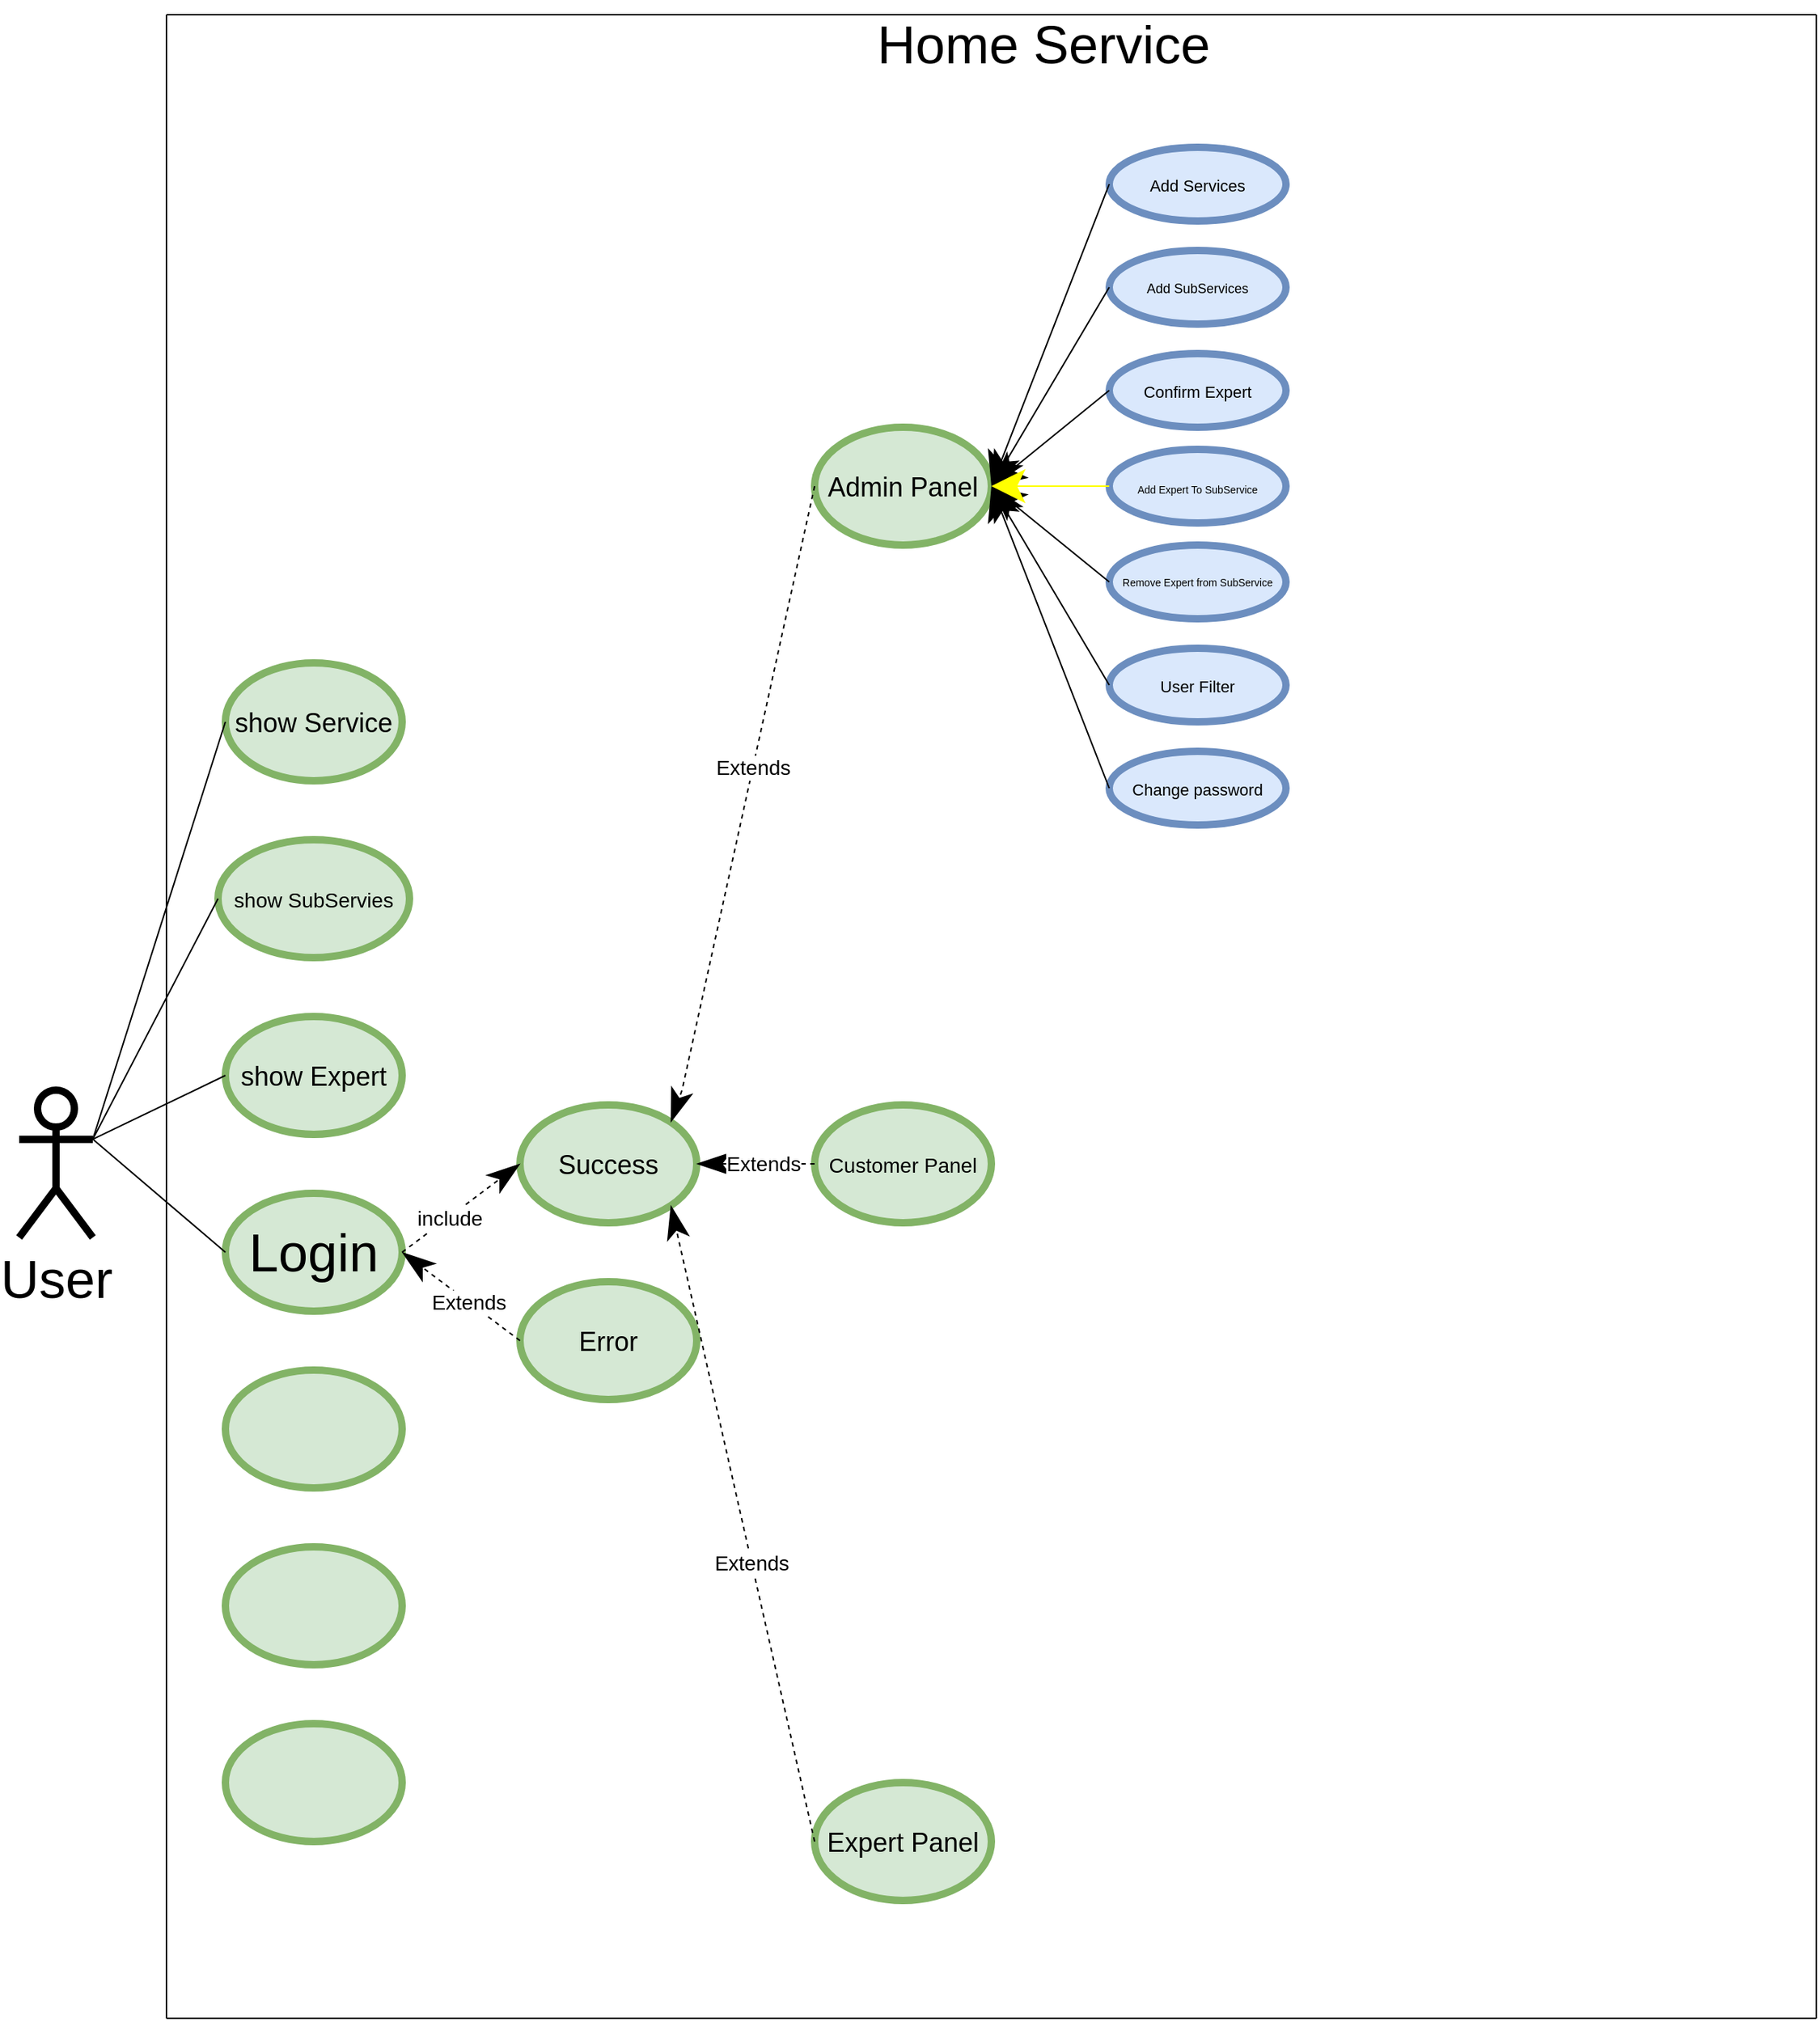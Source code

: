 <mxfile version="20.0.3" type="device"><diagram id="f6AsfoAjCriWeWgrStao" name="Page-1"><mxGraphModel dx="3220" dy="2547" grid="1" gridSize="10" guides="1" tooltips="1" connect="1" arrows="1" fold="1" page="1" pageScale="1" pageWidth="850" pageHeight="1100" math="0" shadow="0"><root><mxCell id="0"/><mxCell id="1" parent="0"/><mxCell id="b14vAT9c3dfX-ZQvwFD8-1" value="" style="endArrow=none;html=1;rounded=0;" edge="1" parent="1"><mxGeometry width="50" height="50" relative="1" as="geometry"><mxPoint y="-160" as="sourcePoint"/><mxPoint x="1120" y="-160" as="targetPoint"/></mxGeometry></mxCell><mxCell id="b14vAT9c3dfX-ZQvwFD8-2" value="" style="endArrow=none;html=1;rounded=0;" edge="1" parent="1"><mxGeometry width="50" height="50" relative="1" as="geometry"><mxPoint y="-160" as="sourcePoint"/><mxPoint y="1200" as="targetPoint"/></mxGeometry></mxCell><mxCell id="b14vAT9c3dfX-ZQvwFD8-3" value="" style="endArrow=none;html=1;rounded=0;" edge="1" parent="1"><mxGeometry width="50" height="50" relative="1" as="geometry"><mxPoint y="1200" as="sourcePoint"/><mxPoint x="1120" y="1200" as="targetPoint"/></mxGeometry></mxCell><mxCell id="b14vAT9c3dfX-ZQvwFD8-4" value="" style="endArrow=none;html=1;rounded=0;" edge="1" parent="1"><mxGeometry width="50" height="50" relative="1" as="geometry"><mxPoint x="1120" y="1200" as="sourcePoint"/><mxPoint x="1120" y="-160" as="targetPoint"/></mxGeometry></mxCell><mxCell id="b14vAT9c3dfX-ZQvwFD8-5" value="&lt;font style=&quot;font-size: 36px;&quot;&gt;Home Service&lt;/font&gt;" style="text;html=1;align=center;verticalAlign=middle;resizable=0;points=[];autosize=1;strokeColor=none;fillColor=none;" vertex="1" parent="1"><mxGeometry x="470" y="-170" width="250" height="60" as="geometry"/></mxCell><mxCell id="b14vAT9c3dfX-ZQvwFD8-6" value="User" style="shape=umlActor;verticalLabelPosition=bottom;verticalAlign=top;html=1;outlineConnect=0;fontSize=36;strokeWidth=5;" vertex="1" parent="1"><mxGeometry x="-100" y="570" width="50" height="100" as="geometry"/></mxCell><mxCell id="b14vAT9c3dfX-ZQvwFD8-8" value="&lt;font style=&quot;font-size: 18px; line-height: 10;&quot;&gt;show Service&lt;/font&gt;" style="ellipse;whiteSpace=wrap;html=1;fontSize=36;strokeWidth=5;fillColor=#d5e8d4;strokeColor=#82b366;" vertex="1" parent="1"><mxGeometry x="40" y="280" width="120" height="80" as="geometry"/></mxCell><mxCell id="b14vAT9c3dfX-ZQvwFD8-9" value="&lt;font style=&quot;font-size: 14px; line-height: 10;&quot;&gt;show SubServies&lt;/font&gt;" style="ellipse;whiteSpace=wrap;html=1;fontSize=36;strokeWidth=5;fillColor=#d5e8d4;strokeColor=#82b366;" vertex="1" parent="1"><mxGeometry x="35" y="400" width="130" height="80" as="geometry"/></mxCell><mxCell id="b14vAT9c3dfX-ZQvwFD8-10" value="&lt;font style=&quot;font-size: 18px; line-height: 10;&quot;&gt;show Expert&lt;/font&gt;" style="ellipse;whiteSpace=wrap;html=1;fontSize=36;strokeWidth=5;fillColor=#d5e8d4;strokeColor=#82b366;" vertex="1" parent="1"><mxGeometry x="40" y="520" width="120" height="80" as="geometry"/></mxCell><mxCell id="b14vAT9c3dfX-ZQvwFD8-11" value="&lt;p style=&quot;line-height: 10;&quot;&gt;Login&lt;/p&gt;" style="ellipse;whiteSpace=wrap;html=1;fontSize=36;strokeWidth=5;fillColor=#d5e8d4;strokeColor=#82b366;" vertex="1" parent="1"><mxGeometry x="40" y="640" width="120" height="80" as="geometry"/></mxCell><mxCell id="b14vAT9c3dfX-ZQvwFD8-12" value="" style="ellipse;whiteSpace=wrap;html=1;fontSize=36;strokeWidth=5;fillColor=#d5e8d4;strokeColor=#82b366;" vertex="1" parent="1"><mxGeometry x="40" y="760" width="120" height="80" as="geometry"/></mxCell><mxCell id="b14vAT9c3dfX-ZQvwFD8-13" value="" style="ellipse;whiteSpace=wrap;html=1;fontSize=36;strokeWidth=5;fillColor=#d5e8d4;strokeColor=#82b366;" vertex="1" parent="1"><mxGeometry x="40" y="880" width="120" height="80" as="geometry"/></mxCell><mxCell id="b14vAT9c3dfX-ZQvwFD8-14" value="" style="ellipse;whiteSpace=wrap;html=1;fontSize=36;strokeWidth=5;fillColor=#d5e8d4;strokeColor=#82b366;" vertex="1" parent="1"><mxGeometry x="40" y="1000" width="120" height="80" as="geometry"/></mxCell><mxCell id="b14vAT9c3dfX-ZQvwFD8-15" value="&lt;font style=&quot;font-size: 18px; line-height: 10;&quot;&gt;Success&lt;/font&gt;" style="ellipse;whiteSpace=wrap;html=1;fontSize=36;strokeWidth=5;fillColor=#d5e8d4;strokeColor=#82b366;" vertex="1" parent="1"><mxGeometry x="240" y="580" width="120" height="80" as="geometry"/></mxCell><mxCell id="b14vAT9c3dfX-ZQvwFD8-16" value="&lt;font style=&quot;font-size: 18px; line-height: 10;&quot;&gt;Error&lt;/font&gt;" style="ellipse;whiteSpace=wrap;html=1;fontSize=36;strokeWidth=5;fillColor=#d5e8d4;strokeColor=#82b366;" vertex="1" parent="1"><mxGeometry x="240" y="700" width="120" height="80" as="geometry"/></mxCell><mxCell id="b14vAT9c3dfX-ZQvwFD8-17" value="" style="endArrow=classicThin;dashed=1;html=1;rounded=0;fontSize=32;exitX=1;exitY=0.5;exitDx=0;exitDy=0;entryX=0;entryY=0.5;entryDx=0;entryDy=0;verticalAlign=middle;endFill=1;startSize=2;endSize=20;" edge="1" parent="1" source="b14vAT9c3dfX-ZQvwFD8-11" target="b14vAT9c3dfX-ZQvwFD8-15"><mxGeometry width="50" height="50" relative="1" as="geometry"><mxPoint x="180" y="630" as="sourcePoint"/><mxPoint x="230" y="580" as="targetPoint"/></mxGeometry></mxCell><mxCell id="b14vAT9c3dfX-ZQvwFD8-31" value="include" style="edgeLabel;html=1;align=center;verticalAlign=middle;resizable=0;points=[];fontSize=14;" vertex="1" connectable="0" parent="b14vAT9c3dfX-ZQvwFD8-17"><mxGeometry x="-0.209" relative="1" as="geometry"><mxPoint as="offset"/></mxGeometry></mxCell><mxCell id="b14vAT9c3dfX-ZQvwFD8-19" value="" style="endArrow=classicThin;dashed=1;html=1;rounded=0;fontSize=32;verticalAlign=middle;endFill=1;startSize=2;endSize=20;exitX=0;exitY=0.5;exitDx=0;exitDy=0;" edge="1" parent="1" source="b14vAT9c3dfX-ZQvwFD8-16"><mxGeometry width="50" height="50" relative="1" as="geometry"><mxPoint x="210" y="740" as="sourcePoint"/><mxPoint x="160" y="680" as="targetPoint"/><Array as="points"/></mxGeometry></mxCell><mxCell id="b14vAT9c3dfX-ZQvwFD8-32" value="Extends" style="edgeLabel;html=1;align=center;verticalAlign=middle;resizable=0;points=[];fontSize=14;" vertex="1" connectable="0" parent="b14vAT9c3dfX-ZQvwFD8-19"><mxGeometry x="-0.12" relative="1" as="geometry"><mxPoint as="offset"/></mxGeometry></mxCell><mxCell id="b14vAT9c3dfX-ZQvwFD8-21" value="" style="endArrow=none;html=1;rounded=0;fontSize=32;startSize=2;endSize=20;entryX=0;entryY=0.5;entryDx=0;entryDy=0;exitX=1;exitY=0.333;exitDx=0;exitDy=0;exitPerimeter=0;" edge="1" parent="1" source="b14vAT9c3dfX-ZQvwFD8-6" target="b14vAT9c3dfX-ZQvwFD8-8"><mxGeometry width="50" height="50" relative="1" as="geometry"><mxPoint x="-200" y="450" as="sourcePoint"/><mxPoint x="-150" y="400" as="targetPoint"/></mxGeometry></mxCell><mxCell id="b14vAT9c3dfX-ZQvwFD8-22" value="" style="endArrow=none;html=1;rounded=0;fontSize=32;startSize=2;endSize=20;exitX=1;exitY=0.333;exitDx=0;exitDy=0;exitPerimeter=0;entryX=0;entryY=0.5;entryDx=0;entryDy=0;" edge="1" parent="1" source="b14vAT9c3dfX-ZQvwFD8-6" target="b14vAT9c3dfX-ZQvwFD8-9"><mxGeometry width="50" height="50" relative="1" as="geometry"><mxPoint x="-200" y="450" as="sourcePoint"/><mxPoint x="-150" y="400" as="targetPoint"/></mxGeometry></mxCell><mxCell id="b14vAT9c3dfX-ZQvwFD8-23" value="" style="endArrow=none;html=1;rounded=0;fontSize=32;startSize=2;endSize=20;exitX=1;exitY=0.333;exitDx=0;exitDy=0;exitPerimeter=0;entryX=0;entryY=0.5;entryDx=0;entryDy=0;" edge="1" parent="1" source="b14vAT9c3dfX-ZQvwFD8-6" target="b14vAT9c3dfX-ZQvwFD8-10"><mxGeometry width="50" height="50" relative="1" as="geometry"><mxPoint x="-200" y="450" as="sourcePoint"/><mxPoint x="-150" y="400" as="targetPoint"/></mxGeometry></mxCell><mxCell id="b14vAT9c3dfX-ZQvwFD8-24" value="" style="endArrow=none;html=1;rounded=0;fontSize=32;startSize=2;endSize=20;exitX=1;exitY=0.333;exitDx=0;exitDy=0;exitPerimeter=0;entryX=0;entryY=0.5;entryDx=0;entryDy=0;" edge="1" parent="1" source="b14vAT9c3dfX-ZQvwFD8-6" target="b14vAT9c3dfX-ZQvwFD8-11"><mxGeometry width="50" height="50" relative="1" as="geometry"><mxPoint x="-200" y="450" as="sourcePoint"/><mxPoint x="-150" y="400" as="targetPoint"/></mxGeometry></mxCell><mxCell id="b14vAT9c3dfX-ZQvwFD8-25" value="&lt;font style=&quot;font-size: 14px; line-height: 10;&quot;&gt;Customer Panel&lt;/font&gt;" style="ellipse;whiteSpace=wrap;html=1;fontSize=36;strokeWidth=5;fillColor=#d5e8d4;strokeColor=#82b366;" vertex="1" parent="1"><mxGeometry x="440" y="580" width="120" height="80" as="geometry"/></mxCell><mxCell id="b14vAT9c3dfX-ZQvwFD8-26" value="&lt;font style=&quot;font-size: 18px; line-height: 10;&quot;&gt;Admin Panel&lt;/font&gt;" style="ellipse;whiteSpace=wrap;html=1;fontSize=36;strokeWidth=5;fillColor=#d5e8d4;strokeColor=#82b366;" vertex="1" parent="1"><mxGeometry x="440" y="120" width="120" height="80" as="geometry"/></mxCell><mxCell id="b14vAT9c3dfX-ZQvwFD8-27" value="&lt;font style=&quot;font-size: 18px; line-height: 10;&quot;&gt;Expert Panel&lt;/font&gt;" style="ellipse;whiteSpace=wrap;html=1;fontSize=36;strokeWidth=5;fillColor=#d5e8d4;strokeColor=#82b366;" vertex="1" parent="1"><mxGeometry x="440" y="1040" width="120" height="80" as="geometry"/></mxCell><mxCell id="b14vAT9c3dfX-ZQvwFD8-33" value="&lt;sub style=&quot;line-height: 0.2;&quot;&gt;&lt;font style=&quot;font-size: 7px;&quot;&gt;&lt;span style=&quot;line-height: 10;&quot;&gt;Add Expert To SubService&lt;/span&gt;&lt;/font&gt;&lt;/sub&gt;" style="ellipse;whiteSpace=wrap;html=1;fontSize=36;strokeWidth=5;fillColor=#dae8fc;strokeColor=#6c8ebf;" vertex="1" parent="1"><mxGeometry x="640" y="135" width="120" height="50" as="geometry"/></mxCell><mxCell id="b14vAT9c3dfX-ZQvwFD8-34" value="&lt;font style=&quot;line-height: 10; font-size: 7px;&quot;&gt;Remove Expert from SubService&lt;/font&gt;" style="ellipse;whiteSpace=wrap;html=1;fontSize=36;strokeWidth=5;fillColor=#dae8fc;strokeColor=#6c8ebf;" vertex="1" parent="1"><mxGeometry x="640" y="200" width="120" height="50" as="geometry"/></mxCell><mxCell id="b14vAT9c3dfX-ZQvwFD8-35" value="&lt;font style=&quot;font-size: 11px; line-height: 10;&quot;&gt;User Filter&lt;/font&gt;" style="ellipse;whiteSpace=wrap;html=1;fontSize=36;strokeWidth=5;fillColor=#dae8fc;strokeColor=#6c8ebf;" vertex="1" parent="1"><mxGeometry x="640" y="270" width="120" height="50" as="geometry"/></mxCell><mxCell id="b14vAT9c3dfX-ZQvwFD8-36" value="&lt;span style=&quot;font-size: 11px; line-height: 10;&quot;&gt;Change password&lt;/span&gt;" style="ellipse;whiteSpace=wrap;html=1;fontSize=36;strokeWidth=5;fillColor=#dae8fc;strokeColor=#6c8ebf;" vertex="1" parent="1"><mxGeometry x="640" y="340" width="120" height="50" as="geometry"/></mxCell><mxCell id="b14vAT9c3dfX-ZQvwFD8-37" value="&lt;font style=&quot;font-size: 9px; line-height: 10;&quot;&gt;Add SubServices&lt;/font&gt;" style="ellipse;whiteSpace=wrap;html=1;fontSize=36;strokeWidth=5;fillColor=#dae8fc;strokeColor=#6c8ebf;" vertex="1" parent="1"><mxGeometry x="640" width="120" height="50" as="geometry"/></mxCell><mxCell id="b14vAT9c3dfX-ZQvwFD8-38" value="&lt;font style=&quot;font-size: 11px; line-height: 10;&quot;&gt;Confirm Expert&lt;/font&gt;" style="ellipse;whiteSpace=wrap;html=1;fontSize=36;strokeWidth=5;fillColor=#dae8fc;strokeColor=#6c8ebf;" vertex="1" parent="1"><mxGeometry x="640" y="70" width="120" height="50" as="geometry"/></mxCell><mxCell id="b14vAT9c3dfX-ZQvwFD8-39" value="&lt;font style=&quot;font-size: 11px; line-height: 10;&quot;&gt;Add Services&lt;/font&gt;" style="ellipse;whiteSpace=wrap;html=1;fontSize=36;strokeWidth=5;fillColor=#dae8fc;strokeColor=#6c8ebf;" vertex="1" parent="1"><mxGeometry x="640" y="-70" width="120" height="50" as="geometry"/></mxCell><mxCell id="b14vAT9c3dfX-ZQvwFD8-40" value="" style="endArrow=classicThin;dashed=1;html=1;rounded=0;fontSize=32;verticalAlign=middle;endFill=1;startSize=2;endSize=20;exitX=0;exitY=0.5;exitDx=0;exitDy=0;entryX=1;entryY=1;entryDx=0;entryDy=0;" edge="1" parent="1" source="b14vAT9c3dfX-ZQvwFD8-27" target="b14vAT9c3dfX-ZQvwFD8-15"><mxGeometry width="50" height="50" relative="1" as="geometry"><mxPoint x="240" y="740" as="sourcePoint"/><mxPoint x="160" y="680" as="targetPoint"/><Array as="points"/></mxGeometry></mxCell><mxCell id="b14vAT9c3dfX-ZQvwFD8-41" value="Extends" style="edgeLabel;html=1;align=center;verticalAlign=middle;resizable=0;points=[];fontSize=14;" vertex="1" connectable="0" parent="b14vAT9c3dfX-ZQvwFD8-40"><mxGeometry x="-0.12" relative="1" as="geometry"><mxPoint as="offset"/></mxGeometry></mxCell><mxCell id="b14vAT9c3dfX-ZQvwFD8-42" value="" style="endArrow=classicThin;dashed=1;html=1;rounded=0;fontSize=32;verticalAlign=middle;endFill=1;startSize=2;endSize=20;exitX=0;exitY=0.5;exitDx=0;exitDy=0;entryX=1;entryY=0.5;entryDx=0;entryDy=0;" edge="1" parent="1" source="b14vAT9c3dfX-ZQvwFD8-25" target="b14vAT9c3dfX-ZQvwFD8-15"><mxGeometry width="50" height="50" relative="1" as="geometry"><mxPoint x="440.0" y="800" as="sourcePoint"/><mxPoint x="342.426" y="648.284" as="targetPoint"/><Array as="points"/></mxGeometry></mxCell><mxCell id="b14vAT9c3dfX-ZQvwFD8-43" value="Extends" style="edgeLabel;html=1;align=center;verticalAlign=middle;resizable=0;points=[];fontSize=14;" vertex="1" connectable="0" parent="b14vAT9c3dfX-ZQvwFD8-42"><mxGeometry x="-0.12" relative="1" as="geometry"><mxPoint as="offset"/></mxGeometry></mxCell><mxCell id="b14vAT9c3dfX-ZQvwFD8-44" value="" style="endArrow=classicThin;dashed=1;html=1;rounded=0;fontSize=32;verticalAlign=middle;endFill=1;startSize=2;endSize=20;exitX=0;exitY=0.5;exitDx=0;exitDy=0;entryX=1;entryY=0;entryDx=0;entryDy=0;" edge="1" parent="1" source="b14vAT9c3dfX-ZQvwFD8-26" target="b14vAT9c3dfX-ZQvwFD8-15"><mxGeometry width="50" height="50" relative="1" as="geometry"><mxPoint x="440.0" y="800" as="sourcePoint"/><mxPoint x="342.426" y="648.284" as="targetPoint"/><Array as="points"><mxPoint x="350" y="570"/></Array></mxGeometry></mxCell><mxCell id="b14vAT9c3dfX-ZQvwFD8-45" value="Extends" style="edgeLabel;html=1;align=center;verticalAlign=middle;resizable=0;points=[];fontSize=14;" vertex="1" connectable="0" parent="b14vAT9c3dfX-ZQvwFD8-44"><mxGeometry x="-0.12" relative="1" as="geometry"><mxPoint as="offset"/></mxGeometry></mxCell><mxCell id="b14vAT9c3dfX-ZQvwFD8-46" value="" style="endArrow=classic;html=1;rounded=0;fontSize=7;startSize=2;endSize=20;entryX=1;entryY=0.5;entryDx=0;entryDy=0;exitX=0;exitY=0.5;exitDx=0;exitDy=0;" edge="1" parent="1" source="b14vAT9c3dfX-ZQvwFD8-39" target="b14vAT9c3dfX-ZQvwFD8-26"><mxGeometry width="50" height="50" relative="1" as="geometry"><mxPoint x="640" y="220" as="sourcePoint"/><mxPoint x="690" y="170" as="targetPoint"/></mxGeometry></mxCell><mxCell id="b14vAT9c3dfX-ZQvwFD8-47" value="" style="endArrow=classic;html=1;rounded=0;fontSize=7;startSize=2;endSize=20;entryX=1;entryY=0.5;entryDx=0;entryDy=0;exitX=0;exitY=0.5;exitDx=0;exitDy=0;" edge="1" parent="1" source="b14vAT9c3dfX-ZQvwFD8-37" target="b14vAT9c3dfX-ZQvwFD8-26"><mxGeometry width="50" height="50" relative="1" as="geometry"><mxPoint x="640" y="220" as="sourcePoint"/><mxPoint x="690" y="170" as="targetPoint"/></mxGeometry></mxCell><mxCell id="b14vAT9c3dfX-ZQvwFD8-48" value="" style="endArrow=classic;html=1;rounded=0;fontSize=7;startSize=2;endSize=20;entryX=1;entryY=0.5;entryDx=0;entryDy=0;exitX=0;exitY=0.5;exitDx=0;exitDy=0;" edge="1" parent="1" source="b14vAT9c3dfX-ZQvwFD8-38" target="b14vAT9c3dfX-ZQvwFD8-26"><mxGeometry width="50" height="50" relative="1" as="geometry"><mxPoint x="640" y="220" as="sourcePoint"/><mxPoint x="690" y="170" as="targetPoint"/></mxGeometry></mxCell><mxCell id="b14vAT9c3dfX-ZQvwFD8-50" value="" style="endArrow=classic;html=1;rounded=0;fontSize=7;startSize=2;endSize=20;entryX=1;entryY=0.5;entryDx=0;entryDy=0;exitX=0;exitY=0.5;exitDx=0;exitDy=0;sketch=0;shadow=0;" edge="1" parent="1" source="b14vAT9c3dfX-ZQvwFD8-34" target="b14vAT9c3dfX-ZQvwFD8-26"><mxGeometry width="50" height="50" relative="1" as="geometry"><mxPoint x="640" y="220" as="sourcePoint"/><mxPoint x="690" y="170" as="targetPoint"/></mxGeometry></mxCell><mxCell id="b14vAT9c3dfX-ZQvwFD8-51" value="" style="endArrow=classic;html=1;rounded=0;fontSize=7;startSize=2;endSize=20;exitX=0;exitY=0.5;exitDx=0;exitDy=0;" edge="1" parent="1" source="b14vAT9c3dfX-ZQvwFD8-35"><mxGeometry width="50" height="50" relative="1" as="geometry"><mxPoint x="640" y="220" as="sourcePoint"/><mxPoint x="560" y="160" as="targetPoint"/></mxGeometry></mxCell><mxCell id="b14vAT9c3dfX-ZQvwFD8-52" value="" style="endArrow=classic;html=1;rounded=0;fontSize=7;startSize=2;endSize=20;entryX=1;entryY=0.5;entryDx=0;entryDy=0;exitX=0;exitY=0.5;exitDx=0;exitDy=0;" edge="1" parent="1" source="b14vAT9c3dfX-ZQvwFD8-36" target="b14vAT9c3dfX-ZQvwFD8-26"><mxGeometry width="50" height="50" relative="1" as="geometry"><mxPoint x="640" y="220" as="sourcePoint"/><mxPoint x="690" y="170" as="targetPoint"/></mxGeometry></mxCell><mxCell id="b14vAT9c3dfX-ZQvwFD8-49" value="" style="endArrow=classic;html=1;rounded=0;fontSize=7;startSize=2;endSize=20;exitX=0;exitY=0.5;exitDx=0;exitDy=0;strokeColor=#FFFF00;shadow=0;sketch=0;" edge="1" parent="1" source="b14vAT9c3dfX-ZQvwFD8-33"><mxGeometry width="50" height="50" relative="1" as="geometry"><mxPoint x="640" y="220" as="sourcePoint"/><mxPoint x="560" y="160" as="targetPoint"/></mxGeometry></mxCell></root></mxGraphModel></diagram></mxfile>
